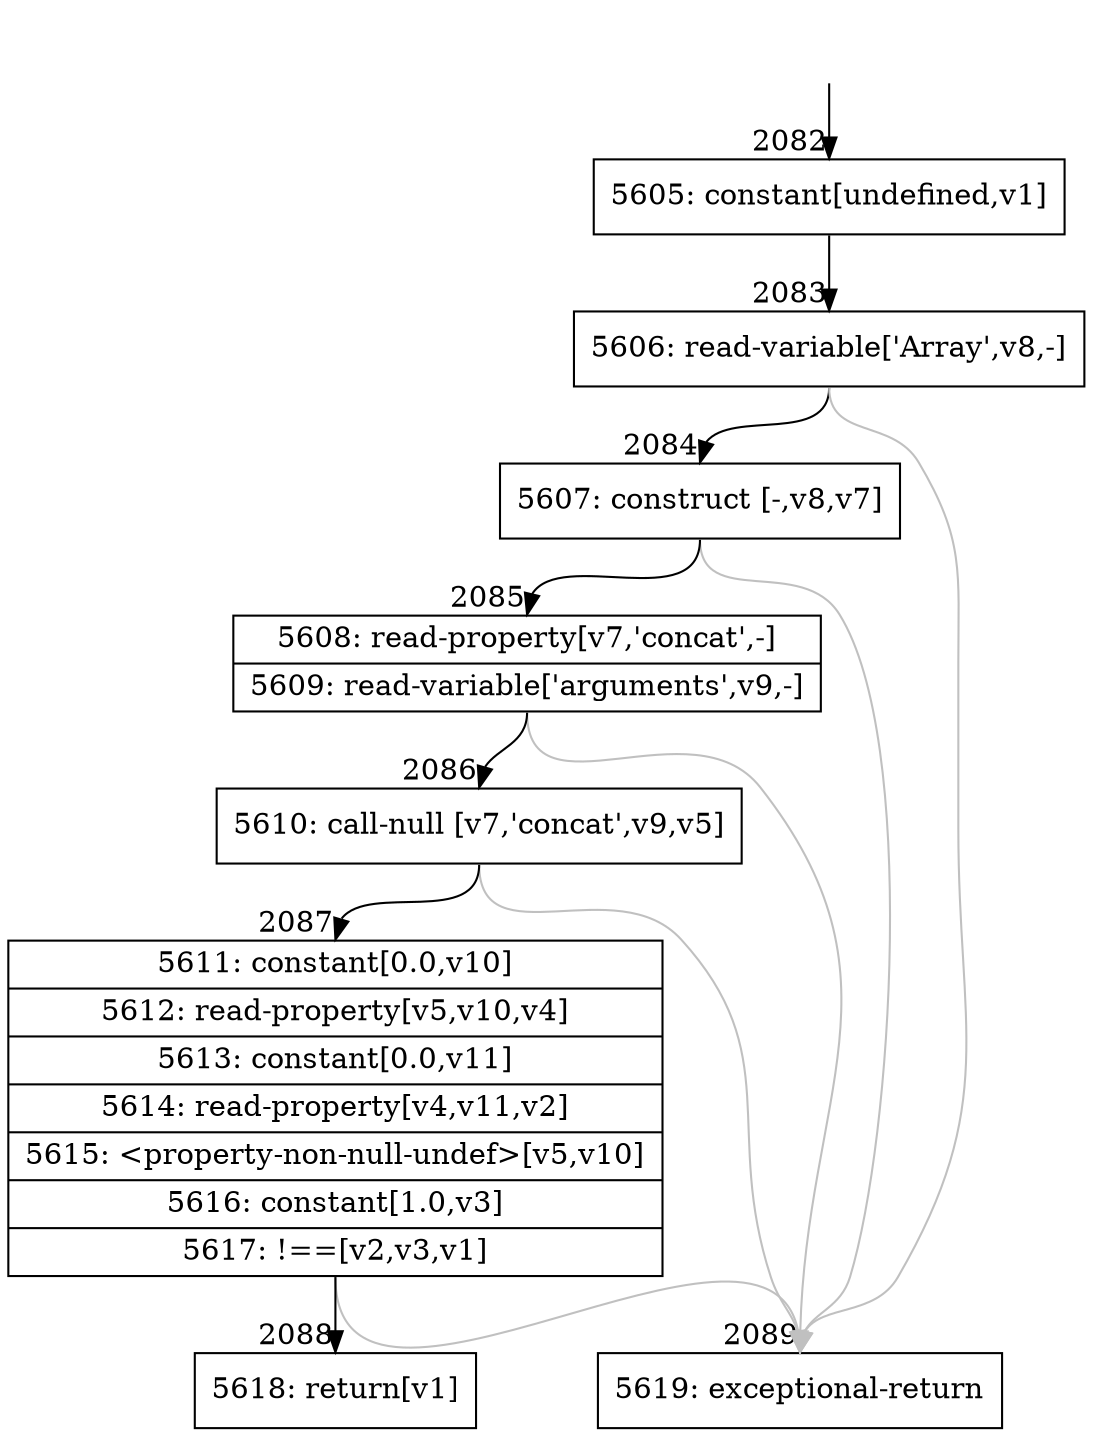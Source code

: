 digraph {
rankdir="TD"
BB_entry183[shape=none,label=""];
BB_entry183 -> BB2082 [tailport=s, headport=n, headlabel="    2082"]
BB2082 [shape=record label="{5605: constant[undefined,v1]}" ] 
BB2082 -> BB2083 [tailport=s, headport=n, headlabel="      2083"]
BB2083 [shape=record label="{5606: read-variable['Array',v8,-]}" ] 
BB2083 -> BB2084 [tailport=s, headport=n, headlabel="      2084"]
BB2083 -> BB2089 [tailport=s, headport=n, color=gray, headlabel="      2089"]
BB2084 [shape=record label="{5607: construct [-,v8,v7]}" ] 
BB2084 -> BB2085 [tailport=s, headport=n, headlabel="      2085"]
BB2084 -> BB2089 [tailport=s, headport=n, color=gray]
BB2085 [shape=record label="{5608: read-property[v7,'concat',-]|5609: read-variable['arguments',v9,-]}" ] 
BB2085 -> BB2086 [tailport=s, headport=n, headlabel="      2086"]
BB2085 -> BB2089 [tailport=s, headport=n, color=gray]
BB2086 [shape=record label="{5610: call-null [v7,'concat',v9,v5]}" ] 
BB2086 -> BB2087 [tailport=s, headport=n, headlabel="      2087"]
BB2086 -> BB2089 [tailport=s, headport=n, color=gray]
BB2087 [shape=record label="{5611: constant[0.0,v10]|5612: read-property[v5,v10,v4]|5613: constant[0.0,v11]|5614: read-property[v4,v11,v2]|5615: \<property-non-null-undef\>[v5,v10]|5616: constant[1.0,v3]|5617: !==[v2,v3,v1]}" ] 
BB2087 -> BB2088 [tailport=s, headport=n, headlabel="      2088"]
BB2087 -> BB2089 [tailport=s, headport=n, color=gray]
BB2088 [shape=record label="{5618: return[v1]}" ] 
BB2089 [shape=record label="{5619: exceptional-return}" ] 
//#$~ 1404
}
